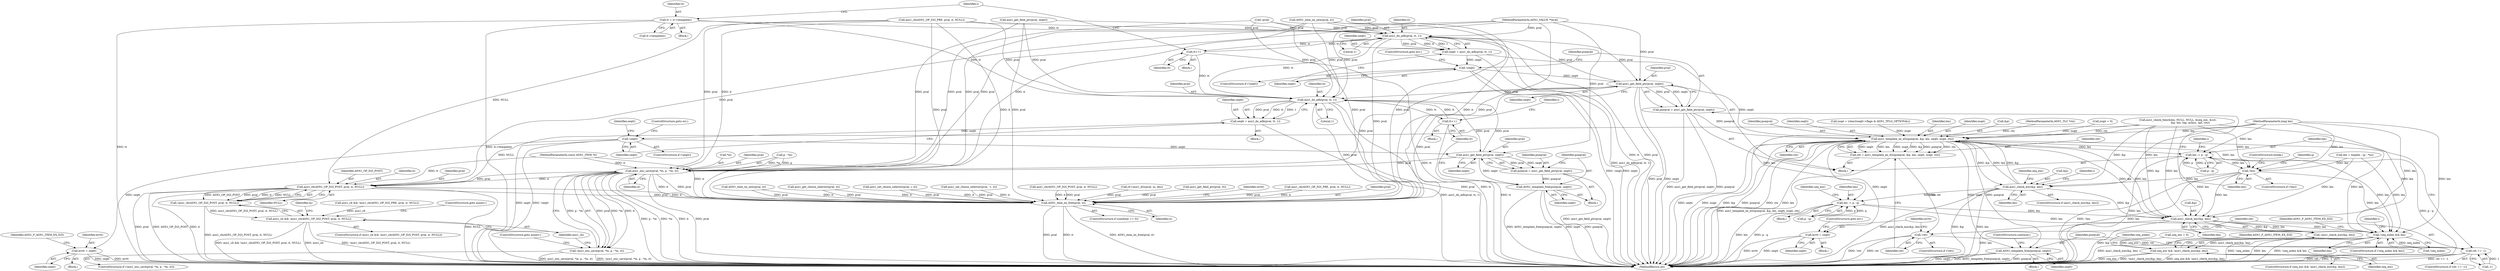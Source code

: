 digraph "0_openssl_cc598f321fbac9c04da5766243ed55d55948637d@pointer" {
"1000783" [label="(Call,tt = it->templates)"];
"1000803" [label="(Call,asn1_do_adb(pval, tt, 1))"];
"1000796" [label="(Call,tt++)"];
"1000942" [label="(Call,asn1_do_adb(pval, tt, 1))"];
"1000934" [label="(Call,tt++)"];
"1000940" [label="(Call,seqtt = asn1_do_adb(pval, tt, 1))"];
"1000947" [label="(Call,!seqtt)"];
"1000960" [label="(Call,asn1_get_field_ptr(pval, seqtt))"];
"1000958" [label="(Call,pseqval = asn1_get_field_ptr(pval, seqtt))"];
"1000963" [label="(Call,ASN1_template_free(pseqval, seqtt))"];
"1000977" [label="(Call,asn1_enc_save(pval, *in, p - *in, it))"];
"1000976" [label="(Call,!asn1_enc_save(pval, *in, p - *in, it))"];
"1000991" [label="(Call,asn1_cb(ASN1_OP_D2I_POST, pval, it, NULL))"];
"1000990" [label="(Call,!asn1_cb(ASN1_OP_D2I_POST, pval, it, NULL))"];
"1000988" [label="(Call,asn1_cb && !asn1_cb(ASN1_OP_D2I_POST, pval, it, NULL))"];
"1001019" [label="(Call,ASN1_item_ex_free(pval, it))"];
"1000968" [label="(Call,errtt = seqtt)"];
"1000801" [label="(Call,seqtt = asn1_do_adb(pval, tt, 1))"];
"1000808" [label="(Call,!seqtt)"];
"1000813" [label="(Call,asn1_get_field_ptr(pval, seqtt))"];
"1000811" [label="(Call,pseqval = asn1_get_field_ptr(pval, seqtt))"];
"1000872" [label="(Call,asn1_template_ex_d2i(pseqval, &p, len, seqtt, isopt, ctx))"];
"1000817" [label="(Call,!len)"];
"1000824" [label="(Call,asn1_check_eoc(&p, len))"];
"1000837" [label="(Call,len -= p - q)"];
"1000908" [label="(Call,asn1_check_eoc(&p, len))"];
"1000907" [label="(Call,!asn1_check_eoc(&p, len))"];
"1000905" [label="(Call,seq_eoc && !asn1_check_eoc(&p, len))"];
"1000918" [label="(Call,!seq_nolen && len)"];
"1000870" [label="(Call,ret = asn1_template_ex_d2i(pseqval, &p, len, seqtt, isopt, ctx))"];
"1000881" [label="(Call,!ret)"];
"1000890" [label="(Call,ret == -1)"];
"1000884" [label="(Call,errtt = seqtt)"];
"1000895" [label="(Call,ASN1_template_free(pseqval, seqtt))"];
"1000899" [label="(Call,len -= p - q)"];
"1000441" [label="(Call,cf->asn1_d2i(pval, in, len))"];
"1000904" [label="(ControlStructure,if (seq_eoc && !asn1_check_eoc(&p, len)))"];
"1000941" [label="(Identifier,seqtt)"];
"1000881" [label="(Call,!ret)"];
"1000965" [label="(Identifier,seqtt)"];
"1000897" [label="(Identifier,seqtt)"];
"1000882" [label="(Identifier,ret)"];
"1000976" [label="(Call,!asn1_enc_save(pval, *in, p - *in, it))"];
"1000891" [label="(Identifier,ret)"];
"1000943" [label="(Identifier,pval)"];
"1000837" [label="(Call,len -= p - q)"];
"1000987" [label="(ControlStructure,if (asn1_cb && !asn1_cb(ASN1_OP_D2I_POST, pval, it, NULL)))"];
"1000972" [label="(Identifier,ASN1_F_ASN1_ITEM_EX_D2I)"];
"1000975" [label="(ControlStructure,if (!asn1_enc_save(pval, *in, p - *in, it)))"];
"1000970" [label="(Identifier,seqtt)"];
"1000895" [label="(Call,ASN1_template_free(pseqval, seqtt))"];
"1000911" [label="(Identifier,len)"];
"1000999" [label="(Identifier,in)"];
"1000986" [label="(ControlStructure,goto auxerr;)"];
"1000979" [label="(Call,*in)"];
"1000934" [label="(Call,tt++)"];
"1000873" [label="(Identifier,pseqval)"];
"1000889" [label="(ControlStructure,if (ret == -1))"];
"1000814" [label="(Identifier,pval)"];
"1000645" [label="(Call,asn1_check_tlen(&len, NULL, NULL, &seq_eoc, &cst,\n                              &p, len, tag, aclass, opt, ctx))"];
"1000907" [label="(Call,!asn1_check_eoc(&p, len))"];
"1000797" [label="(Identifier,tt)"];
"1000992" [label="(Identifier,ASN1_OP_D2I_POST)"];
"1000898" [label="(ControlStructure,continue;)"];
"1000551" [label="(Call,asn1_get_field_ptr(pval, tt))"];
"1000906" [label="(Identifier,seq_eoc)"];
"1000138" [label="(MethodParameterIn,long len)"];
"1001023" [label="(Identifier,errtt)"];
"1000948" [label="(Identifier,seqtt)"];
"1000843" [label="(Identifier,seq_eoc)"];
"1000883" [label="(Block,)"];
"1000725" [label="(Call,asn1_cb && !asn1_cb(ASN1_OP_D2I_PRE, pval, it, NULL))"];
"1000803" [label="(Call,asn1_do_adb(pval, tt, 1))"];
"1000796" [label="(Call,tt++)"];
"1000793" [label="(Block,)"];
"1000801" [label="(Call,seqtt = asn1_do_adb(pval, tt, 1))"];
"1001019" [label="(Call,ASN1_item_ex_free(pval, it))"];
"1000784" [label="(Identifier,tt)"];
"1000877" [label="(Identifier,seqtt)"];
"1000851" [label="(Identifier,i)"];
"1000813" [label="(Call,asn1_get_field_ptr(pval, seqtt))"];
"1001015" [label="(ControlStructure,if (combine == 0))"];
"1000467" [label="(Call,asn1_cb(ASN1_OP_D2I_PRE, pval, it, NULL))"];
"1000879" [label="(Identifier,ctx)"];
"1000960" [label="(Call,asn1_get_field_ptr(pval, seqtt))"];
"1000981" [label="(Call,p - *in)"];
"1000949" [label="(ControlStructure,goto err;)"];
"1000827" [label="(Identifier,len)"];
"1000969" [label="(Identifier,errtt)"];
"1000947" [label="(Call,!seqtt)"];
"1000989" [label="(Identifier,asn1_cb)"];
"1000728" [label="(Call,asn1_cb(ASN1_OP_D2I_PRE, pval, it, NULL))"];
"1000818" [label="(Identifier,len)"];
"1000807" [label="(ControlStructure,if (!seqtt))"];
"1000842" [label="(Call,seq_eoc = 0)"];
"1000961" [label="(Identifier,pval)"];
"1000880" [label="(ControlStructure,if (!ret))"];
"1000808" [label="(Call,!seqtt)"];
"1000136" [label="(MethodParameterIn,ASN1_VALUE **pval)"];
"1000995" [label="(Identifier,NULL)"];
"1000839" [label="(Call,p - q)"];
"1000861" [label="(Call,isopt = (char)(seqtt->flags & ASN1_TFLG_OPTIONAL))"];
"1000963" [label="(Call,ASN1_template_free(pseqval, seqtt))"];
"1000823" [label="(ControlStructure,if (asn1_check_eoc(&p, len)))"];
"1001034" [label="(MethodReturn,int)"];
"1000812" [label="(Identifier,pseqval)"];
"1000942" [label="(Call,asn1_do_adb(pval, tt, 1))"];
"1000991" [label="(Call,asn1_cb(ASN1_OP_D2I_POST, pval, it, NULL))"];
"1000890" [label="(Call,ret == -1)"];
"1000894" [label="(Block,)"];
"1000899" [label="(Call,len -= p - q)"];
"1000962" [label="(Identifier,seqtt)"];
"1000687" [label="(Call,len = tmplen - (p - *in))"];
"1000978" [label="(Identifier,pval)"];
"1000918" [label="(Call,!seq_nolen && len)"];
"1000953" [label="(Identifier,seqtt)"];
"1000795" [label="(Identifier,i)"];
"1000985" [label="(Identifier,it)"];
"1000885" [label="(Identifier,errtt)"];
"1000946" [label="(ControlStructure,if (!seqtt))"];
"1000816" [label="(ControlStructure,if (!len))"];
"1000905" [label="(Call,seq_eoc && !asn1_check_eoc(&p, len))"];
"1000968" [label="(Call,errtt = seqtt)"];
"1000944" [label="(Identifier,tt)"];
"1000967" [label="(Block,)"];
"1000815" [label="(Identifier,seqtt)"];
"1000876" [label="(Identifier,len)"];
"1000805" [label="(Identifier,tt)"];
"1000935" [label="(Identifier,tt)"];
"1000870" [label="(Call,ret = asn1_template_ex_d2i(pseqval, &p, len, seqtt, isopt, ctx))"];
"1000988" [label="(Call,asn1_cb && !asn1_cb(ASN1_OP_D2I_POST, pval, it, NULL))"];
"1000824" [label="(Call,asn1_check_eoc(&p, len))"];
"1000938" [label="(Block,)"];
"1000964" [label="(Identifier,pseqval)"];
"1000809" [label="(Identifier,seqtt)"];
"1000804" [label="(Identifier,pval)"];
"1000802" [label="(Identifier,seqtt)"];
"1001020" [label="(Identifier,pval)"];
"1000937" [label="(Identifier,i)"];
"1000772" [label="(Call,asn1_get_field_ptr(pval, seqtt))"];
"1000956" [label="(Block,)"];
"1000817" [label="(Call,!len)"];
"1000929" [label="(Identifier,i)"];
"1000977" [label="(Call,asn1_enc_save(pval, *in, p - *in, it))"];
"1000610" [label="(Call,asn1_cb(ASN1_OP_D2I_POST, pval, it, NULL))"];
"1000914" [label="(Identifier,ASN1_F_ASN1_ITEM_EX_D2I)"];
"1000884" [label="(Call,errtt = seqtt)"];
"1001021" [label="(Identifier,it)"];
"1000994" [label="(Identifier,it)"];
"1000821" [label="(Identifier,q)"];
"1000886" [label="(Identifier,seqtt)"];
"1000872" [label="(Call,asn1_template_ex_d2i(pseqval, &p, len, seqtt, isopt, ctx))"];
"1000139" [label="(MethodParameterIn,const ASN1_ITEM *it)"];
"1000924" [label="(Identifier,ASN1_F_ASN1_ITEM_EX_D2I)"];
"1000933" [label="(Block,)"];
"1000945" [label="(Literal,1)"];
"1000871" [label="(Identifier,ret)"];
"1000878" [label="(Identifier,isopt)"];
"1000959" [label="(Identifier,pseqval)"];
"1000789" [label="(Identifier,i)"];
"1000516" [label="(Call,ASN1_item_ex_new(pval, it))"];
"1000874" [label="(Call,&p)"];
"1000919" [label="(Call,!seq_nolen)"];
"1000479" [label="(Call,asn1_get_choice_selector(pval, it))"];
"1000811" [label="(Call,pseqval = asn1_get_field_ptr(pval, seqtt))"];
"1000921" [label="(Identifier,len)"];
"1000838" [label="(Identifier,len)"];
"1000940" [label="(Call,seqtt = asn1_do_adb(pval, tt, 1))"];
"1000810" [label="(ControlStructure,goto err;)"];
"1000143" [label="(MethodParameterIn,ASN1_TLC *ctx)"];
"1000887" [label="(ControlStructure,goto err;)"];
"1000798" [label="(Block,)"];
"1000917" [label="(ControlStructure,if (!seq_nolen && len))"];
"1000785" [label="(Call,it->templates)"];
"1000602" [label="(Call,asn1_set_choice_selector(pval, i, it))"];
"1000806" [label="(Literal,1)"];
"1000819" [label="(ControlStructure,break;)"];
"1000831" [label="(Identifier,seq_eoc)"];
"1000996" [label="(ControlStructure,goto auxerr;)"];
"1000779" [label="(Block,)"];
"1000908" [label="(Call,asn1_check_eoc(&p, len))"];
"1000900" [label="(Identifier,len)"];
"1000920" [label="(Identifier,seq_nolen)"];
"1000993" [label="(Identifier,pval)"];
"1000196" [label="(Call,!pval)"];
"1000892" [label="(Call,-1)"];
"1000783" [label="(Call,tt = it->templates)"];
"1000990" [label="(Call,!asn1_cb(ASN1_OP_D2I_POST, pval, it, NULL))"];
"1000828" [label="(Block,)"];
"1000909" [label="(Call,&p)"];
"1000958" [label="(Call,pseqval = asn1_get_field_ptr(pval, seqtt))"];
"1000901" [label="(Call,p - q)"];
"1000896" [label="(Identifier,pseqval)"];
"1000857" [label="(Call,isopt = 0)"];
"1000508" [label="(Call,asn1_set_choice_selector(pval, -1, it))"];
"1000716" [label="(Call,ASN1_item_ex_new(pval, it))"];
"1000825" [label="(Call,&p)"];
"1000783" -> "1000779"  [label="AST: "];
"1000783" -> "1000785"  [label="CFG: "];
"1000784" -> "1000783"  [label="AST: "];
"1000785" -> "1000783"  [label="AST: "];
"1000789" -> "1000783"  [label="CFG: "];
"1000783" -> "1001034"  [label="DDG: it->templates"];
"1000783" -> "1001034"  [label="DDG: tt"];
"1000783" -> "1000803"  [label="DDG: tt"];
"1000783" -> "1000942"  [label="DDG: tt"];
"1000803" -> "1000801"  [label="AST: "];
"1000803" -> "1000806"  [label="CFG: "];
"1000804" -> "1000803"  [label="AST: "];
"1000805" -> "1000803"  [label="AST: "];
"1000806" -> "1000803"  [label="AST: "];
"1000801" -> "1000803"  [label="CFG: "];
"1000803" -> "1001034"  [label="DDG: tt"];
"1000803" -> "1001034"  [label="DDG: pval"];
"1000803" -> "1000796"  [label="DDG: tt"];
"1000803" -> "1000801"  [label="DDG: pval"];
"1000803" -> "1000801"  [label="DDG: tt"];
"1000803" -> "1000801"  [label="DDG: 1"];
"1000716" -> "1000803"  [label="DDG: pval"];
"1000813" -> "1000803"  [label="DDG: pval"];
"1000196" -> "1000803"  [label="DDG: pval"];
"1000728" -> "1000803"  [label="DDG: pval"];
"1000772" -> "1000803"  [label="DDG: pval"];
"1000136" -> "1000803"  [label="DDG: pval"];
"1000796" -> "1000803"  [label="DDG: tt"];
"1000803" -> "1000813"  [label="DDG: pval"];
"1000803" -> "1000942"  [label="DDG: tt"];
"1000803" -> "1001019"  [label="DDG: pval"];
"1000796" -> "1000793"  [label="AST: "];
"1000796" -> "1000797"  [label="CFG: "];
"1000797" -> "1000796"  [label="AST: "];
"1000789" -> "1000796"  [label="CFG: "];
"1000796" -> "1001034"  [label="DDG: tt"];
"1000796" -> "1000942"  [label="DDG: tt"];
"1000942" -> "1000940"  [label="AST: "];
"1000942" -> "1000945"  [label="CFG: "];
"1000943" -> "1000942"  [label="AST: "];
"1000944" -> "1000942"  [label="AST: "];
"1000945" -> "1000942"  [label="AST: "];
"1000940" -> "1000942"  [label="CFG: "];
"1000942" -> "1001034"  [label="DDG: pval"];
"1000942" -> "1001034"  [label="DDG: tt"];
"1000942" -> "1000934"  [label="DDG: tt"];
"1000942" -> "1000940"  [label="DDG: pval"];
"1000942" -> "1000940"  [label="DDG: tt"];
"1000942" -> "1000940"  [label="DDG: 1"];
"1000716" -> "1000942"  [label="DDG: pval"];
"1000813" -> "1000942"  [label="DDG: pval"];
"1000196" -> "1000942"  [label="DDG: pval"];
"1000728" -> "1000942"  [label="DDG: pval"];
"1000772" -> "1000942"  [label="DDG: pval"];
"1000960" -> "1000942"  [label="DDG: pval"];
"1000136" -> "1000942"  [label="DDG: pval"];
"1000934" -> "1000942"  [label="DDG: tt"];
"1000942" -> "1000960"  [label="DDG: pval"];
"1000942" -> "1001019"  [label="DDG: pval"];
"1000934" -> "1000933"  [label="AST: "];
"1000934" -> "1000935"  [label="CFG: "];
"1000935" -> "1000934"  [label="AST: "];
"1000937" -> "1000934"  [label="CFG: "];
"1000934" -> "1001034"  [label="DDG: tt"];
"1000940" -> "1000938"  [label="AST: "];
"1000941" -> "1000940"  [label="AST: "];
"1000948" -> "1000940"  [label="CFG: "];
"1000940" -> "1001034"  [label="DDG: asn1_do_adb(pval, tt, 1)"];
"1000940" -> "1000947"  [label="DDG: seqtt"];
"1000947" -> "1000946"  [label="AST: "];
"1000947" -> "1000948"  [label="CFG: "];
"1000948" -> "1000947"  [label="AST: "];
"1000949" -> "1000947"  [label="CFG: "];
"1000953" -> "1000947"  [label="CFG: "];
"1000947" -> "1001034"  [label="DDG: seqtt"];
"1000947" -> "1001034"  [label="DDG: !seqtt"];
"1000947" -> "1000960"  [label="DDG: seqtt"];
"1000947" -> "1000968"  [label="DDG: seqtt"];
"1000960" -> "1000958"  [label="AST: "];
"1000960" -> "1000962"  [label="CFG: "];
"1000961" -> "1000960"  [label="AST: "];
"1000962" -> "1000960"  [label="AST: "];
"1000958" -> "1000960"  [label="CFG: "];
"1000960" -> "1000958"  [label="DDG: pval"];
"1000960" -> "1000958"  [label="DDG: seqtt"];
"1000136" -> "1000960"  [label="DDG: pval"];
"1000960" -> "1000963"  [label="DDG: seqtt"];
"1000960" -> "1000977"  [label="DDG: pval"];
"1000958" -> "1000956"  [label="AST: "];
"1000959" -> "1000958"  [label="AST: "];
"1000964" -> "1000958"  [label="CFG: "];
"1000958" -> "1001034"  [label="DDG: asn1_get_field_ptr(pval, seqtt)"];
"1000958" -> "1000963"  [label="DDG: pseqval"];
"1000963" -> "1000956"  [label="AST: "];
"1000963" -> "1000965"  [label="CFG: "];
"1000964" -> "1000963"  [label="AST: "];
"1000965" -> "1000963"  [label="AST: "];
"1000935" -> "1000963"  [label="CFG: "];
"1000963" -> "1001034"  [label="DDG: seqtt"];
"1000963" -> "1001034"  [label="DDG: pseqval"];
"1000963" -> "1001034"  [label="DDG: ASN1_template_free(pseqval, seqtt)"];
"1000977" -> "1000976"  [label="AST: "];
"1000977" -> "1000985"  [label="CFG: "];
"1000978" -> "1000977"  [label="AST: "];
"1000979" -> "1000977"  [label="AST: "];
"1000981" -> "1000977"  [label="AST: "];
"1000985" -> "1000977"  [label="AST: "];
"1000976" -> "1000977"  [label="CFG: "];
"1000977" -> "1001034"  [label="DDG: p - *in"];
"1000977" -> "1001034"  [label="DDG: *in"];
"1000977" -> "1001034"  [label="DDG: it"];
"1000977" -> "1001034"  [label="DDG: pval"];
"1000977" -> "1000976"  [label="DDG: pval"];
"1000977" -> "1000976"  [label="DDG: *in"];
"1000977" -> "1000976"  [label="DDG: p - *in"];
"1000977" -> "1000976"  [label="DDG: it"];
"1000716" -> "1000977"  [label="DDG: pval"];
"1000716" -> "1000977"  [label="DDG: it"];
"1000813" -> "1000977"  [label="DDG: pval"];
"1000196" -> "1000977"  [label="DDG: pval"];
"1000728" -> "1000977"  [label="DDG: pval"];
"1000728" -> "1000977"  [label="DDG: it"];
"1000772" -> "1000977"  [label="DDG: pval"];
"1000136" -> "1000977"  [label="DDG: pval"];
"1000981" -> "1000977"  [label="DDG: *in"];
"1000981" -> "1000977"  [label="DDG: p"];
"1000139" -> "1000977"  [label="DDG: it"];
"1000977" -> "1000991"  [label="DDG: pval"];
"1000977" -> "1000991"  [label="DDG: it"];
"1000977" -> "1001019"  [label="DDG: pval"];
"1000977" -> "1001019"  [label="DDG: it"];
"1000976" -> "1000975"  [label="AST: "];
"1000986" -> "1000976"  [label="CFG: "];
"1000989" -> "1000976"  [label="CFG: "];
"1000976" -> "1001034"  [label="DDG: asn1_enc_save(pval, *in, p - *in, it)"];
"1000976" -> "1001034"  [label="DDG: !asn1_enc_save(pval, *in, p - *in, it)"];
"1000991" -> "1000990"  [label="AST: "];
"1000991" -> "1000995"  [label="CFG: "];
"1000992" -> "1000991"  [label="AST: "];
"1000993" -> "1000991"  [label="AST: "];
"1000994" -> "1000991"  [label="AST: "];
"1000995" -> "1000991"  [label="AST: "];
"1000990" -> "1000991"  [label="CFG: "];
"1000991" -> "1001034"  [label="DDG: pval"];
"1000991" -> "1001034"  [label="DDG: ASN1_OP_D2I_POST"];
"1000991" -> "1001034"  [label="DDG: it"];
"1000991" -> "1001034"  [label="DDG: NULL"];
"1000991" -> "1000990"  [label="DDG: ASN1_OP_D2I_POST"];
"1000991" -> "1000990"  [label="DDG: pval"];
"1000991" -> "1000990"  [label="DDG: it"];
"1000991" -> "1000990"  [label="DDG: NULL"];
"1000136" -> "1000991"  [label="DDG: pval"];
"1000139" -> "1000991"  [label="DDG: it"];
"1000645" -> "1000991"  [label="DDG: NULL"];
"1000728" -> "1000991"  [label="DDG: NULL"];
"1000991" -> "1001019"  [label="DDG: pval"];
"1000991" -> "1001019"  [label="DDG: it"];
"1000990" -> "1000988"  [label="AST: "];
"1000988" -> "1000990"  [label="CFG: "];
"1000990" -> "1001034"  [label="DDG: asn1_cb(ASN1_OP_D2I_POST, pval, it, NULL)"];
"1000990" -> "1000988"  [label="DDG: asn1_cb(ASN1_OP_D2I_POST, pval, it, NULL)"];
"1000988" -> "1000987"  [label="AST: "];
"1000988" -> "1000989"  [label="CFG: "];
"1000989" -> "1000988"  [label="AST: "];
"1000996" -> "1000988"  [label="CFG: "];
"1000999" -> "1000988"  [label="CFG: "];
"1000988" -> "1001034"  [label="DDG: asn1_cb && !asn1_cb(ASN1_OP_D2I_POST, pval, it, NULL)"];
"1000988" -> "1001034"  [label="DDG: asn1_cb"];
"1000988" -> "1001034"  [label="DDG: !asn1_cb(ASN1_OP_D2I_POST, pval, it, NULL)"];
"1000725" -> "1000988"  [label="DDG: asn1_cb"];
"1001019" -> "1001015"  [label="AST: "];
"1001019" -> "1001021"  [label="CFG: "];
"1001020" -> "1001019"  [label="AST: "];
"1001021" -> "1001019"  [label="AST: "];
"1001023" -> "1001019"  [label="CFG: "];
"1001019" -> "1001034"  [label="DDG: it"];
"1001019" -> "1001034"  [label="DDG: ASN1_item_ex_free(pval, it)"];
"1001019" -> "1001034"  [label="DDG: pval"];
"1000441" -> "1001019"  [label="DDG: pval"];
"1000508" -> "1001019"  [label="DDG: pval"];
"1000508" -> "1001019"  [label="DDG: it"];
"1000716" -> "1001019"  [label="DDG: pval"];
"1000716" -> "1001019"  [label="DDG: it"];
"1000813" -> "1001019"  [label="DDG: pval"];
"1000467" -> "1001019"  [label="DDG: pval"];
"1000467" -> "1001019"  [label="DDG: it"];
"1000479" -> "1001019"  [label="DDG: pval"];
"1000479" -> "1001019"  [label="DDG: it"];
"1000196" -> "1001019"  [label="DDG: pval"];
"1000602" -> "1001019"  [label="DDG: pval"];
"1000602" -> "1001019"  [label="DDG: it"];
"1000551" -> "1001019"  [label="DDG: pval"];
"1000610" -> "1001019"  [label="DDG: pval"];
"1000610" -> "1001019"  [label="DDG: it"];
"1000728" -> "1001019"  [label="DDG: pval"];
"1000728" -> "1001019"  [label="DDG: it"];
"1000772" -> "1001019"  [label="DDG: pval"];
"1000516" -> "1001019"  [label="DDG: pval"];
"1000516" -> "1001019"  [label="DDG: it"];
"1000136" -> "1001019"  [label="DDG: pval"];
"1000139" -> "1001019"  [label="DDG: it"];
"1000968" -> "1000967"  [label="AST: "];
"1000968" -> "1000970"  [label="CFG: "];
"1000969" -> "1000968"  [label="AST: "];
"1000970" -> "1000968"  [label="AST: "];
"1000972" -> "1000968"  [label="CFG: "];
"1000968" -> "1001034"  [label="DDG: errtt"];
"1000968" -> "1001034"  [label="DDG: seqtt"];
"1000801" -> "1000798"  [label="AST: "];
"1000802" -> "1000801"  [label="AST: "];
"1000809" -> "1000801"  [label="CFG: "];
"1000801" -> "1001034"  [label="DDG: asn1_do_adb(pval, tt, 1)"];
"1000801" -> "1000808"  [label="DDG: seqtt"];
"1000808" -> "1000807"  [label="AST: "];
"1000808" -> "1000809"  [label="CFG: "];
"1000809" -> "1000808"  [label="AST: "];
"1000810" -> "1000808"  [label="CFG: "];
"1000812" -> "1000808"  [label="CFG: "];
"1000808" -> "1001034"  [label="DDG: !seqtt"];
"1000808" -> "1001034"  [label="DDG: seqtt"];
"1000808" -> "1000813"  [label="DDG: seqtt"];
"1000813" -> "1000811"  [label="AST: "];
"1000813" -> "1000815"  [label="CFG: "];
"1000814" -> "1000813"  [label="AST: "];
"1000815" -> "1000813"  [label="AST: "];
"1000811" -> "1000813"  [label="CFG: "];
"1000813" -> "1001034"  [label="DDG: pval"];
"1000813" -> "1001034"  [label="DDG: seqtt"];
"1000813" -> "1000811"  [label="DDG: pval"];
"1000813" -> "1000811"  [label="DDG: seqtt"];
"1000136" -> "1000813"  [label="DDG: pval"];
"1000813" -> "1000872"  [label="DDG: seqtt"];
"1000811" -> "1000798"  [label="AST: "];
"1000812" -> "1000811"  [label="AST: "];
"1000818" -> "1000811"  [label="CFG: "];
"1000811" -> "1001034"  [label="DDG: asn1_get_field_ptr(pval, seqtt)"];
"1000811" -> "1001034"  [label="DDG: pseqval"];
"1000811" -> "1000872"  [label="DDG: pseqval"];
"1000872" -> "1000870"  [label="AST: "];
"1000872" -> "1000879"  [label="CFG: "];
"1000873" -> "1000872"  [label="AST: "];
"1000874" -> "1000872"  [label="AST: "];
"1000876" -> "1000872"  [label="AST: "];
"1000877" -> "1000872"  [label="AST: "];
"1000878" -> "1000872"  [label="AST: "];
"1000879" -> "1000872"  [label="AST: "];
"1000870" -> "1000872"  [label="CFG: "];
"1000872" -> "1001034"  [label="DDG: isopt"];
"1000872" -> "1001034"  [label="DDG: &p"];
"1000872" -> "1001034"  [label="DDG: pseqval"];
"1000872" -> "1001034"  [label="DDG: ctx"];
"1000872" -> "1001034"  [label="DDG: len"];
"1000872" -> "1001034"  [label="DDG: seqtt"];
"1000872" -> "1000817"  [label="DDG: len"];
"1000872" -> "1000824"  [label="DDG: &p"];
"1000872" -> "1000870"  [label="DDG: seqtt"];
"1000872" -> "1000870"  [label="DDG: len"];
"1000872" -> "1000870"  [label="DDG: isopt"];
"1000872" -> "1000870"  [label="DDG: &p"];
"1000872" -> "1000870"  [label="DDG: pseqval"];
"1000872" -> "1000870"  [label="DDG: ctx"];
"1000824" -> "1000872"  [label="DDG: &p"];
"1000824" -> "1000872"  [label="DDG: len"];
"1000138" -> "1000872"  [label="DDG: len"];
"1000857" -> "1000872"  [label="DDG: isopt"];
"1000861" -> "1000872"  [label="DDG: isopt"];
"1000645" -> "1000872"  [label="DDG: ctx"];
"1000143" -> "1000872"  [label="DDG: ctx"];
"1000872" -> "1000884"  [label="DDG: seqtt"];
"1000872" -> "1000895"  [label="DDG: pseqval"];
"1000872" -> "1000895"  [label="DDG: seqtt"];
"1000872" -> "1000899"  [label="DDG: len"];
"1000872" -> "1000908"  [label="DDG: &p"];
"1000872" -> "1000908"  [label="DDG: len"];
"1000872" -> "1000918"  [label="DDG: len"];
"1000817" -> "1000816"  [label="AST: "];
"1000817" -> "1000818"  [label="CFG: "];
"1000818" -> "1000817"  [label="AST: "];
"1000819" -> "1000817"  [label="CFG: "];
"1000821" -> "1000817"  [label="CFG: "];
"1000817" -> "1001034"  [label="DDG: len"];
"1000817" -> "1001034"  [label="DDG: !len"];
"1000645" -> "1000817"  [label="DDG: len"];
"1000899" -> "1000817"  [label="DDG: len"];
"1000687" -> "1000817"  [label="DDG: len"];
"1000138" -> "1000817"  [label="DDG: len"];
"1000817" -> "1000824"  [label="DDG: len"];
"1000817" -> "1000908"  [label="DDG: len"];
"1000817" -> "1000918"  [label="DDG: len"];
"1000824" -> "1000823"  [label="AST: "];
"1000824" -> "1000827"  [label="CFG: "];
"1000825" -> "1000824"  [label="AST: "];
"1000827" -> "1000824"  [label="AST: "];
"1000831" -> "1000824"  [label="CFG: "];
"1000851" -> "1000824"  [label="CFG: "];
"1000824" -> "1001034"  [label="DDG: len"];
"1000824" -> "1001034"  [label="DDG: asn1_check_eoc(&p, len)"];
"1000824" -> "1001034"  [label="DDG: &p"];
"1000645" -> "1000824"  [label="DDG: &p"];
"1000138" -> "1000824"  [label="DDG: len"];
"1000824" -> "1000837"  [label="DDG: len"];
"1000824" -> "1000908"  [label="DDG: &p"];
"1000837" -> "1000828"  [label="AST: "];
"1000837" -> "1000839"  [label="CFG: "];
"1000838" -> "1000837"  [label="AST: "];
"1000839" -> "1000837"  [label="AST: "];
"1000843" -> "1000837"  [label="CFG: "];
"1000837" -> "1001034"  [label="DDG: len"];
"1000837" -> "1001034"  [label="DDG: p - q"];
"1000839" -> "1000837"  [label="DDG: p"];
"1000839" -> "1000837"  [label="DDG: q"];
"1000138" -> "1000837"  [label="DDG: len"];
"1000837" -> "1000908"  [label="DDG: len"];
"1000837" -> "1000918"  [label="DDG: len"];
"1000908" -> "1000907"  [label="AST: "];
"1000908" -> "1000911"  [label="CFG: "];
"1000909" -> "1000908"  [label="AST: "];
"1000911" -> "1000908"  [label="AST: "];
"1000907" -> "1000908"  [label="CFG: "];
"1000908" -> "1001034"  [label="DDG: len"];
"1000908" -> "1001034"  [label="DDG: &p"];
"1000908" -> "1000907"  [label="DDG: &p"];
"1000908" -> "1000907"  [label="DDG: len"];
"1000645" -> "1000908"  [label="DDG: &p"];
"1000645" -> "1000908"  [label="DDG: len"];
"1000899" -> "1000908"  [label="DDG: len"];
"1000687" -> "1000908"  [label="DDG: len"];
"1000138" -> "1000908"  [label="DDG: len"];
"1000908" -> "1000918"  [label="DDG: len"];
"1000907" -> "1000905"  [label="AST: "];
"1000905" -> "1000907"  [label="CFG: "];
"1000907" -> "1001034"  [label="DDG: asn1_check_eoc(&p, len)"];
"1000907" -> "1000905"  [label="DDG: asn1_check_eoc(&p, len)"];
"1000905" -> "1000904"  [label="AST: "];
"1000905" -> "1000906"  [label="CFG: "];
"1000906" -> "1000905"  [label="AST: "];
"1000914" -> "1000905"  [label="CFG: "];
"1000920" -> "1000905"  [label="CFG: "];
"1000905" -> "1001034"  [label="DDG: seq_eoc && !asn1_check_eoc(&p, len)"];
"1000905" -> "1001034"  [label="DDG: seq_eoc"];
"1000905" -> "1001034"  [label="DDG: !asn1_check_eoc(&p, len)"];
"1000842" -> "1000905"  [label="DDG: seq_eoc"];
"1000918" -> "1000917"  [label="AST: "];
"1000918" -> "1000919"  [label="CFG: "];
"1000918" -> "1000921"  [label="CFG: "];
"1000919" -> "1000918"  [label="AST: "];
"1000921" -> "1000918"  [label="AST: "];
"1000924" -> "1000918"  [label="CFG: "];
"1000929" -> "1000918"  [label="CFG: "];
"1000918" -> "1001034"  [label="DDG: !seq_nolen && len"];
"1000918" -> "1001034"  [label="DDG: !seq_nolen"];
"1000918" -> "1001034"  [label="DDG: len"];
"1000919" -> "1000918"  [label="DDG: seq_nolen"];
"1000645" -> "1000918"  [label="DDG: len"];
"1000899" -> "1000918"  [label="DDG: len"];
"1000687" -> "1000918"  [label="DDG: len"];
"1000138" -> "1000918"  [label="DDG: len"];
"1000870" -> "1000798"  [label="AST: "];
"1000871" -> "1000870"  [label="AST: "];
"1000882" -> "1000870"  [label="CFG: "];
"1000870" -> "1001034"  [label="DDG: asn1_template_ex_d2i(pseqval, &p, len, seqtt, isopt, ctx)"];
"1000870" -> "1000881"  [label="DDG: ret"];
"1000881" -> "1000880"  [label="AST: "];
"1000881" -> "1000882"  [label="CFG: "];
"1000882" -> "1000881"  [label="AST: "];
"1000885" -> "1000881"  [label="CFG: "];
"1000891" -> "1000881"  [label="CFG: "];
"1000881" -> "1001034"  [label="DDG: !ret"];
"1000881" -> "1001034"  [label="DDG: ret"];
"1000881" -> "1000890"  [label="DDG: ret"];
"1000890" -> "1000889"  [label="AST: "];
"1000890" -> "1000892"  [label="CFG: "];
"1000891" -> "1000890"  [label="AST: "];
"1000892" -> "1000890"  [label="AST: "];
"1000896" -> "1000890"  [label="CFG: "];
"1000900" -> "1000890"  [label="CFG: "];
"1000890" -> "1001034"  [label="DDG: ret"];
"1000890" -> "1001034"  [label="DDG: -1"];
"1000890" -> "1001034"  [label="DDG: ret == -1"];
"1000892" -> "1000890"  [label="DDG: 1"];
"1000884" -> "1000883"  [label="AST: "];
"1000884" -> "1000886"  [label="CFG: "];
"1000885" -> "1000884"  [label="AST: "];
"1000886" -> "1000884"  [label="AST: "];
"1000887" -> "1000884"  [label="CFG: "];
"1000884" -> "1001034"  [label="DDG: errtt"];
"1000884" -> "1001034"  [label="DDG: seqtt"];
"1000895" -> "1000894"  [label="AST: "];
"1000895" -> "1000897"  [label="CFG: "];
"1000896" -> "1000895"  [label="AST: "];
"1000897" -> "1000895"  [label="AST: "];
"1000898" -> "1000895"  [label="CFG: "];
"1000895" -> "1001034"  [label="DDG: seqtt"];
"1000895" -> "1001034"  [label="DDG: ASN1_template_free(pseqval, seqtt)"];
"1000895" -> "1001034"  [label="DDG: pseqval"];
"1000899" -> "1000798"  [label="AST: "];
"1000899" -> "1000901"  [label="CFG: "];
"1000900" -> "1000899"  [label="AST: "];
"1000901" -> "1000899"  [label="AST: "];
"1000795" -> "1000899"  [label="CFG: "];
"1000899" -> "1001034"  [label="DDG: len"];
"1000899" -> "1001034"  [label="DDG: p - q"];
"1000901" -> "1000899"  [label="DDG: p"];
"1000901" -> "1000899"  [label="DDG: q"];
"1000138" -> "1000899"  [label="DDG: len"];
}
